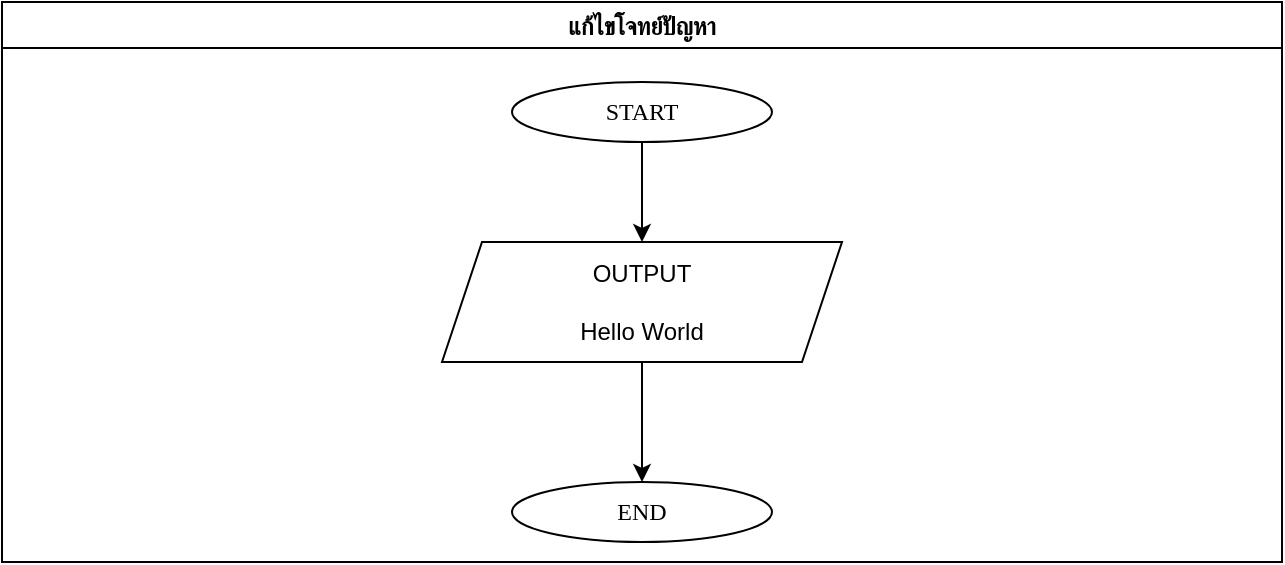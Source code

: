 <mxfile version="24.8.6">
  <diagram name="Page-1" id="a2noEjGUrxi2LQBduwJM">
    <mxGraphModel dx="1892" dy="565" grid="1" gridSize="10" guides="1" tooltips="1" connect="1" arrows="1" fold="1" page="1" pageScale="1" pageWidth="850" pageHeight="1100" math="0" shadow="0">
      <root>
        <mxCell id="0" />
        <mxCell id="1" parent="0" />
        <mxCell id="OH-SeRZGk3RYWAUox0oA-34" value="แก้ไขโจทย์ปัญหา" style="swimlane;fontFamily=Sarabun;fontSource=https%3A%2F%2Ffonts.googleapis.com%2Fcss%3Ffamily%3DSarabun;" parent="1" vertex="1">
          <mxGeometry x="-745" y="40" width="640" height="280" as="geometry" />
        </mxCell>
        <mxCell id="OH-SeRZGk3RYWAUox0oA-35" value="&lt;font data-font-src=&quot;https://fonts.googleapis.com/css?family=Sarabun&quot; face=&quot;Sarabun&quot;&gt;START&lt;/font&gt;" style="ellipse;whiteSpace=wrap;html=1;" parent="OH-SeRZGk3RYWAUox0oA-34" vertex="1">
          <mxGeometry x="255" y="40" width="130" height="30" as="geometry" />
        </mxCell>
        <mxCell id="OH-SeRZGk3RYWAUox0oA-36" value="&lt;font face=&quot;Sarabun&quot;&gt;END&lt;/font&gt;" style="ellipse;whiteSpace=wrap;html=1;" parent="OH-SeRZGk3RYWAUox0oA-34" vertex="1">
          <mxGeometry x="255" y="240" width="130" height="30" as="geometry" />
        </mxCell>
        <mxCell id="Bfbc1K0Z-ESx8tG73KyT-2" value="OUTPUT&lt;div&gt;&lt;br&gt;&lt;/div&gt;&lt;div&gt;Hello World&lt;/div&gt;" style="shape=parallelogram;perimeter=parallelogramPerimeter;whiteSpace=wrap;html=1;fixedSize=1;" vertex="1" parent="OH-SeRZGk3RYWAUox0oA-34">
          <mxGeometry x="220" y="120" width="200" height="60" as="geometry" />
        </mxCell>
        <mxCell id="Bfbc1K0Z-ESx8tG73KyT-3" value="" style="endArrow=classic;html=1;rounded=0;exitX=0.5;exitY=1;exitDx=0;exitDy=0;" edge="1" parent="OH-SeRZGk3RYWAUox0oA-34" source="Bfbc1K0Z-ESx8tG73KyT-2">
          <mxGeometry width="50" height="50" relative="1" as="geometry">
            <mxPoint x="320" y="270" as="sourcePoint" />
            <mxPoint x="320" y="240" as="targetPoint" />
          </mxGeometry>
        </mxCell>
        <mxCell id="Bfbc1K0Z-ESx8tG73KyT-1" value="" style="endArrow=classic;html=1;rounded=0;exitX=0.5;exitY=1;exitDx=0;exitDy=0;" edge="1" parent="1" source="OH-SeRZGk3RYWAUox0oA-35">
          <mxGeometry width="50" height="50" relative="1" as="geometry">
            <mxPoint x="-450" y="220" as="sourcePoint" />
            <mxPoint x="-425" y="160" as="targetPoint" />
          </mxGeometry>
        </mxCell>
      </root>
    </mxGraphModel>
  </diagram>
</mxfile>
